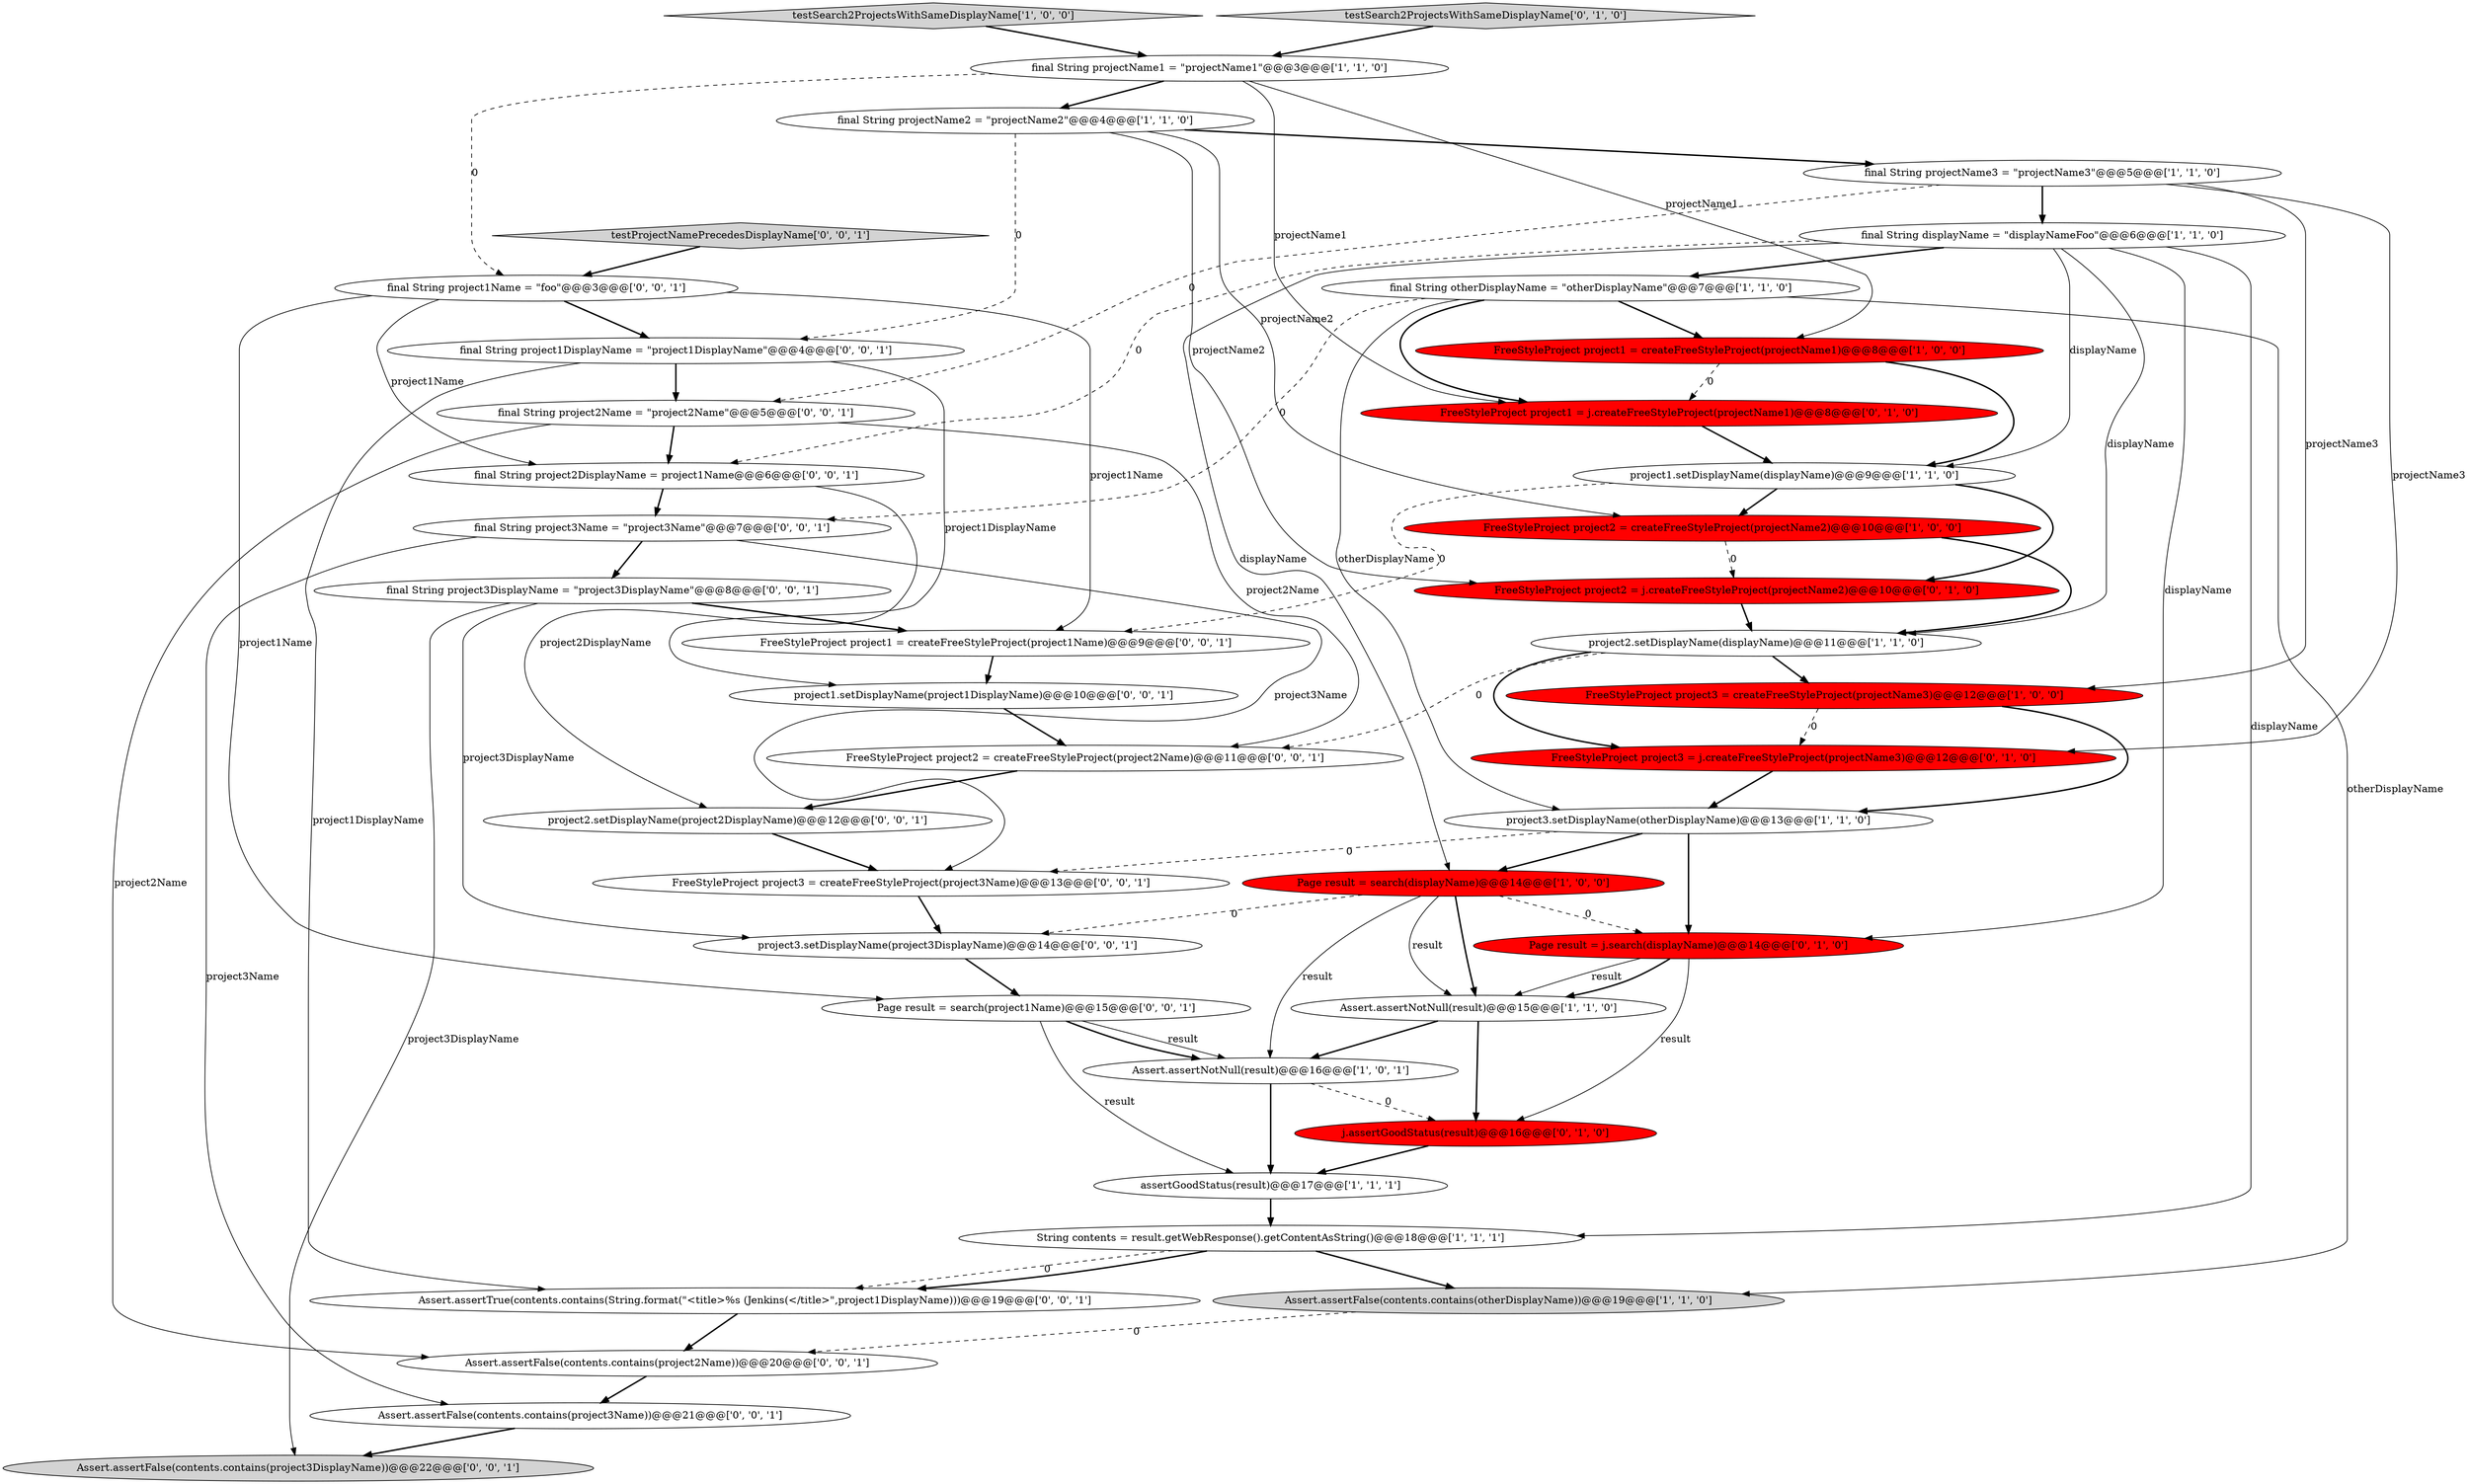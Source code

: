 digraph {
37 [style = filled, label = "Assert.assertFalse(contents.contains(project3Name))@@@21@@@['0', '0', '1']", fillcolor = white, shape = ellipse image = "AAA0AAABBB3BBB"];
3 [style = filled, label = "project3.setDisplayName(otherDisplayName)@@@13@@@['1', '1', '0']", fillcolor = white, shape = ellipse image = "AAA0AAABBB1BBB"];
24 [style = filled, label = "final String project1DisplayName = \"project1DisplayName\"@@@4@@@['0', '0', '1']", fillcolor = white, shape = ellipse image = "AAA0AAABBB3BBB"];
35 [style = filled, label = "final String project3DisplayName = \"project3DisplayName\"@@@8@@@['0', '0', '1']", fillcolor = white, shape = ellipse image = "AAA0AAABBB3BBB"];
1 [style = filled, label = "Assert.assertFalse(contents.contains(otherDisplayName))@@@19@@@['1', '1', '0']", fillcolor = lightgray, shape = ellipse image = "AAA0AAABBB1BBB"];
28 [style = filled, label = "Assert.assertFalse(contents.contains(project3DisplayName))@@@22@@@['0', '0', '1']", fillcolor = lightgray, shape = ellipse image = "AAA0AAABBB3BBB"];
15 [style = filled, label = "assertGoodStatus(result)@@@17@@@['1', '1', '1']", fillcolor = white, shape = ellipse image = "AAA0AAABBB1BBB"];
36 [style = filled, label = "final String project2Name = \"project2Name\"@@@5@@@['0', '0', '1']", fillcolor = white, shape = ellipse image = "AAA0AAABBB3BBB"];
6 [style = filled, label = "Assert.assertNotNull(result)@@@15@@@['1', '1', '0']", fillcolor = white, shape = ellipse image = "AAA0AAABBB1BBB"];
8 [style = filled, label = "final String projectName2 = \"projectName2\"@@@4@@@['1', '1', '0']", fillcolor = white, shape = ellipse image = "AAA0AAABBB1BBB"];
32 [style = filled, label = "project2.setDisplayName(project2DisplayName)@@@12@@@['0', '0', '1']", fillcolor = white, shape = ellipse image = "AAA0AAABBB3BBB"];
25 [style = filled, label = "Assert.assertTrue(contents.contains(String.format(\"<title>%s (Jenkins(</title>\",project1DisplayName)))@@@19@@@['0', '0', '1']", fillcolor = white, shape = ellipse image = "AAA0AAABBB3BBB"];
18 [style = filled, label = "j.assertGoodStatus(result)@@@16@@@['0', '1', '0']", fillcolor = red, shape = ellipse image = "AAA1AAABBB2BBB"];
16 [style = filled, label = "final String displayName = \"displayNameFoo\"@@@6@@@['1', '1', '0']", fillcolor = white, shape = ellipse image = "AAA0AAABBB1BBB"];
22 [style = filled, label = "FreeStyleProject project3 = j.createFreeStyleProject(projectName3)@@@12@@@['0', '1', '0']", fillcolor = red, shape = ellipse image = "AAA1AAABBB2BBB"];
4 [style = filled, label = "testSearch2ProjectsWithSameDisplayName['1', '0', '0']", fillcolor = lightgray, shape = diamond image = "AAA0AAABBB1BBB"];
5 [style = filled, label = "project1.setDisplayName(displayName)@@@9@@@['1', '1', '0']", fillcolor = white, shape = ellipse image = "AAA0AAABBB1BBB"];
33 [style = filled, label = "project3.setDisplayName(project3DisplayName)@@@14@@@['0', '0', '1']", fillcolor = white, shape = ellipse image = "AAA0AAABBB3BBB"];
27 [style = filled, label = "final String project2DisplayName = project1Name@@@6@@@['0', '0', '1']", fillcolor = white, shape = ellipse image = "AAA0AAABBB3BBB"];
23 [style = filled, label = "testSearch2ProjectsWithSameDisplayName['0', '1', '0']", fillcolor = lightgray, shape = diamond image = "AAA0AAABBB2BBB"];
17 [style = filled, label = "FreeStyleProject project3 = createFreeStyleProject(projectName3)@@@12@@@['1', '0', '0']", fillcolor = red, shape = ellipse image = "AAA1AAABBB1BBB"];
19 [style = filled, label = "FreeStyleProject project2 = j.createFreeStyleProject(projectName2)@@@10@@@['0', '1', '0']", fillcolor = red, shape = ellipse image = "AAA1AAABBB2BBB"];
20 [style = filled, label = "Page result = j.search(displayName)@@@14@@@['0', '1', '0']", fillcolor = red, shape = ellipse image = "AAA1AAABBB2BBB"];
40 [style = filled, label = "final String project3Name = \"project3Name\"@@@7@@@['0', '0', '1']", fillcolor = white, shape = ellipse image = "AAA0AAABBB3BBB"];
7 [style = filled, label = "String contents = result.getWebResponse().getContentAsString()@@@18@@@['1', '1', '1']", fillcolor = white, shape = ellipse image = "AAA0AAABBB1BBB"];
26 [style = filled, label = "Assert.assertFalse(contents.contains(project2Name))@@@20@@@['0', '0', '1']", fillcolor = white, shape = ellipse image = "AAA0AAABBB3BBB"];
34 [style = filled, label = "Page result = search(project1Name)@@@15@@@['0', '0', '1']", fillcolor = white, shape = ellipse image = "AAA0AAABBB3BBB"];
10 [style = filled, label = "final String projectName3 = \"projectName3\"@@@5@@@['1', '1', '0']", fillcolor = white, shape = ellipse image = "AAA0AAABBB1BBB"];
13 [style = filled, label = "Page result = search(displayName)@@@14@@@['1', '0', '0']", fillcolor = red, shape = ellipse image = "AAA1AAABBB1BBB"];
21 [style = filled, label = "FreeStyleProject project1 = j.createFreeStyleProject(projectName1)@@@8@@@['0', '1', '0']", fillcolor = red, shape = ellipse image = "AAA1AAABBB2BBB"];
31 [style = filled, label = "project1.setDisplayName(project1DisplayName)@@@10@@@['0', '0', '1']", fillcolor = white, shape = ellipse image = "AAA0AAABBB3BBB"];
12 [style = filled, label = "FreeStyleProject project2 = createFreeStyleProject(projectName2)@@@10@@@['1', '0', '0']", fillcolor = red, shape = ellipse image = "AAA1AAABBB1BBB"];
29 [style = filled, label = "final String project1Name = \"foo\"@@@3@@@['0', '0', '1']", fillcolor = white, shape = ellipse image = "AAA0AAABBB3BBB"];
0 [style = filled, label = "FreeStyleProject project1 = createFreeStyleProject(projectName1)@@@8@@@['1', '0', '0']", fillcolor = red, shape = ellipse image = "AAA1AAABBB1BBB"];
14 [style = filled, label = "final String otherDisplayName = \"otherDisplayName\"@@@7@@@['1', '1', '0']", fillcolor = white, shape = ellipse image = "AAA0AAABBB1BBB"];
39 [style = filled, label = "FreeStyleProject project2 = createFreeStyleProject(project2Name)@@@11@@@['0', '0', '1']", fillcolor = white, shape = ellipse image = "AAA0AAABBB3BBB"];
9 [style = filled, label = "final String projectName1 = \"projectName1\"@@@3@@@['1', '1', '0']", fillcolor = white, shape = ellipse image = "AAA0AAABBB1BBB"];
41 [style = filled, label = "FreeStyleProject project3 = createFreeStyleProject(project3Name)@@@13@@@['0', '0', '1']", fillcolor = white, shape = ellipse image = "AAA0AAABBB3BBB"];
11 [style = filled, label = "Assert.assertNotNull(result)@@@16@@@['1', '0', '1']", fillcolor = white, shape = ellipse image = "AAA0AAABBB1BBB"];
38 [style = filled, label = "testProjectNamePrecedesDisplayName['0', '0', '1']", fillcolor = lightgray, shape = diamond image = "AAA0AAABBB3BBB"];
2 [style = filled, label = "project2.setDisplayName(displayName)@@@11@@@['1', '1', '0']", fillcolor = white, shape = ellipse image = "AAA0AAABBB1BBB"];
30 [style = filled, label = "FreeStyleProject project1 = createFreeStyleProject(project1Name)@@@9@@@['0', '0', '1']", fillcolor = white, shape = ellipse image = "AAA0AAABBB3BBB"];
8->10 [style = bold, label=""];
3->41 [style = dashed, label="0"];
37->28 [style = bold, label=""];
8->12 [style = solid, label="projectName2"];
10->36 [style = dashed, label="0"];
16->27 [style = dashed, label="0"];
34->11 [style = solid, label="result"];
13->20 [style = dashed, label="0"];
13->11 [style = solid, label="result"];
12->2 [style = bold, label=""];
16->13 [style = solid, label="displayName"];
14->1 [style = solid, label="otherDisplayName"];
6->11 [style = bold, label=""];
8->19 [style = solid, label="projectName2"];
7->25 [style = dashed, label="0"];
16->14 [style = bold, label=""];
29->30 [style = solid, label="project1Name"];
17->22 [style = dashed, label="0"];
9->0 [style = solid, label="projectName1"];
7->1 [style = bold, label=""];
35->28 [style = solid, label="project3DisplayName"];
18->15 [style = bold, label=""];
19->2 [style = bold, label=""];
9->8 [style = bold, label=""];
35->33 [style = solid, label="project3DisplayName"];
12->19 [style = dashed, label="0"];
16->2 [style = solid, label="displayName"];
11->18 [style = dashed, label="0"];
14->3 [style = solid, label="otherDisplayName"];
25->26 [style = bold, label=""];
2->39 [style = dashed, label="0"];
13->33 [style = dashed, label="0"];
34->15 [style = solid, label="result"];
26->37 [style = bold, label=""];
20->6 [style = solid, label="result"];
16->20 [style = solid, label="displayName"];
14->40 [style = dashed, label="0"];
14->21 [style = bold, label=""];
5->30 [style = dashed, label="0"];
2->17 [style = bold, label=""];
4->9 [style = bold, label=""];
9->21 [style = solid, label="projectName1"];
29->27 [style = solid, label="project1Name"];
40->35 [style = bold, label=""];
16->7 [style = solid, label="displayName"];
1->26 [style = dashed, label="0"];
6->18 [style = bold, label=""];
20->18 [style = solid, label="result"];
40->41 [style = solid, label="project3Name"];
5->19 [style = bold, label=""];
21->5 [style = bold, label=""];
10->16 [style = bold, label=""];
10->17 [style = solid, label="projectName3"];
36->39 [style = solid, label="project2Name"];
30->31 [style = bold, label=""];
39->32 [style = bold, label=""];
13->6 [style = solid, label="result"];
17->3 [style = bold, label=""];
10->22 [style = solid, label="projectName3"];
32->41 [style = bold, label=""];
31->39 [style = bold, label=""];
41->33 [style = bold, label=""];
13->6 [style = bold, label=""];
35->30 [style = bold, label=""];
27->32 [style = solid, label="project2DisplayName"];
0->5 [style = bold, label=""];
29->34 [style = solid, label="project1Name"];
15->7 [style = bold, label=""];
38->29 [style = bold, label=""];
20->6 [style = bold, label=""];
8->24 [style = dashed, label="0"];
34->11 [style = bold, label=""];
11->15 [style = bold, label=""];
22->3 [style = bold, label=""];
24->36 [style = bold, label=""];
24->25 [style = solid, label="project1DisplayName"];
16->5 [style = solid, label="displayName"];
3->20 [style = bold, label=""];
9->29 [style = dashed, label="0"];
40->37 [style = solid, label="project3Name"];
36->27 [style = bold, label=""];
14->0 [style = bold, label=""];
5->12 [style = bold, label=""];
24->31 [style = solid, label="project1DisplayName"];
0->21 [style = dashed, label="0"];
3->13 [style = bold, label=""];
36->26 [style = solid, label="project2Name"];
27->40 [style = bold, label=""];
7->25 [style = bold, label=""];
2->22 [style = bold, label=""];
29->24 [style = bold, label=""];
23->9 [style = bold, label=""];
33->34 [style = bold, label=""];
}
